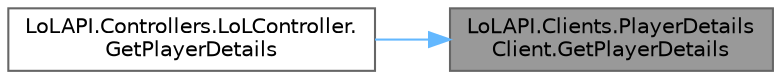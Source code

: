 digraph "LoLAPI.Clients.PlayerDetailsClient.GetPlayerDetails"
{
 // LATEX_PDF_SIZE
  bgcolor="transparent";
  edge [fontname=Helvetica,fontsize=10,labelfontname=Helvetica,labelfontsize=10];
  node [fontname=Helvetica,fontsize=10,shape=box,height=0.2,width=0.4];
  rankdir="RL";
  Node1 [id="Node000001",label="LoLAPI.Clients.PlayerDetails\lClient.GetPlayerDetails",height=0.2,width=0.4,color="gray40", fillcolor="grey60", style="filled", fontcolor="black",tooltip=" "];
  Node1 -> Node2 [id="edge2_Node000001_Node000002",dir="back",color="steelblue1",style="solid",tooltip=" "];
  Node2 [id="Node000002",label="LoLAPI.Controllers.LoLController.\lGetPlayerDetails",height=0.2,width=0.4,color="grey40", fillcolor="white", style="filled",URL="$class_lo_l_a_p_i_1_1_controllers_1_1_lo_l_controller.html#a121538405273cb77ad2c2b1ef4d1e7bf",tooltip=" "];
}
